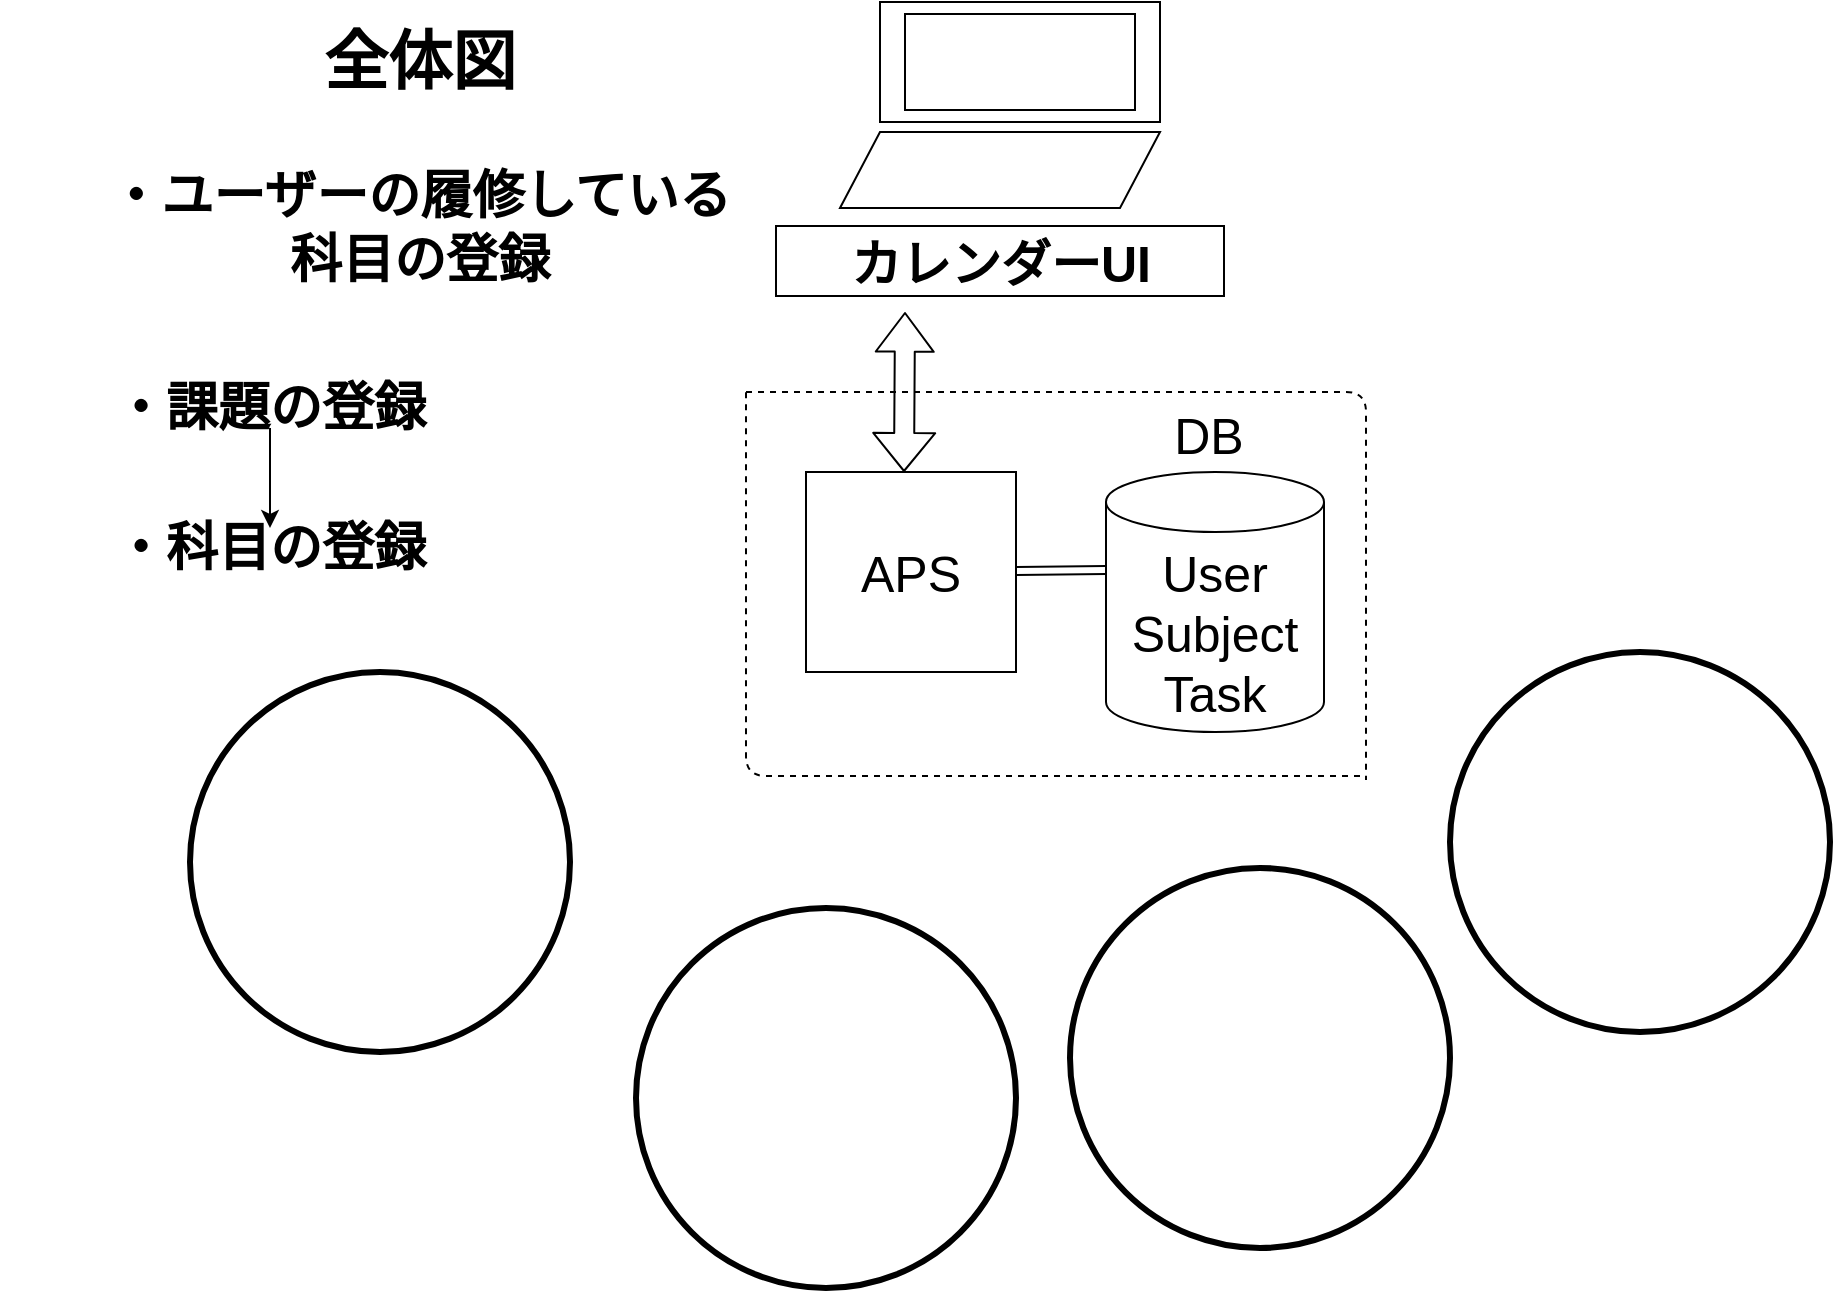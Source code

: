 <mxfile>
    <diagram id="QbynmC-79arP5-CReBdr" name="ページ1">
        <mxGraphModel dx="1837" dy="607" grid="0" gridSize="10" guides="1" tooltips="1" connect="1" arrows="1" fold="1" page="1" pageScale="1" pageWidth="980" pageHeight="1390" background="#ffffff" math="0" shadow="0">
            <root>
                <mxCell id="0"/>
                <mxCell id="1" parent="0"/>
                <mxCell id="2" value="" style="shape=cylinder3;whiteSpace=wrap;html=1;boundedLbl=1;backgroundOutline=1;size=15;" parent="1" vertex="1">
                    <mxGeometry x="518" y="292" width="109" height="130" as="geometry"/>
                </mxCell>
                <mxCell id="3" value="" style="shape=flexArrow;endArrow=classic;startArrow=classic;html=1;startWidth=18;startSize=6.11;strokeColor=#000000;" parent="1" edge="1">
                    <mxGeometry width="100" height="100" relative="1" as="geometry">
                        <mxPoint x="417.5" y="212" as="sourcePoint"/>
                        <mxPoint x="417" y="292" as="targetPoint"/>
                        <Array as="points"/>
                    </mxGeometry>
                </mxCell>
                <mxCell id="4" value="" style="shape=link;html=1;" parent="1" edge="1">
                    <mxGeometry width="100" relative="1" as="geometry">
                        <mxPoint x="468" y="341.5" as="sourcePoint"/>
                        <mxPoint x="518" y="341" as="targetPoint"/>
                    </mxGeometry>
                </mxCell>
                <mxCell id="10" value="" style="endArrow=none;dashed=1;html=1;strokeColor=#000000;" parent="1" edge="1">
                    <mxGeometry width="50" height="50" relative="1" as="geometry">
                        <mxPoint x="338" y="252" as="sourcePoint"/>
                        <mxPoint x="648" y="446" as="targetPoint"/>
                        <Array as="points">
                            <mxPoint x="648" y="252"/>
                            <mxPoint x="648" y="331"/>
                        </Array>
                    </mxGeometry>
                </mxCell>
                <mxCell id="11" value="" style="endArrow=none;dashed=1;html=1;strokeColor=#000000;" parent="1" edge="1">
                    <mxGeometry width="50" height="50" relative="1" as="geometry">
                        <mxPoint x="645" y="444" as="sourcePoint"/>
                        <mxPoint x="338" y="252" as="targetPoint"/>
                        <Array as="points">
                            <mxPoint x="338" y="444"/>
                        </Array>
                    </mxGeometry>
                </mxCell>
                <mxCell id="12" value="" style="whiteSpace=wrap;html=1;aspect=fixed;" parent="1" vertex="1">
                    <mxGeometry x="368" y="292" width="105" height="100" as="geometry"/>
                </mxCell>
                <mxCell id="13" value="" style="rounded=0;whiteSpace=wrap;html=1;" parent="1" vertex="1">
                    <mxGeometry x="353" y="169" width="224" height="35" as="geometry"/>
                </mxCell>
                <mxCell id="17" value="カレンダーUI" style="text;strokeColor=none;fillColor=none;html=1;fontSize=25;fontStyle=1;verticalAlign=middle;align=center;" parent="1" vertex="1">
                    <mxGeometry x="392.5" y="171.5" width="145" height="30" as="geometry"/>
                </mxCell>
                <mxCell id="37" style="edgeStyle=none;html=1;exitX=0;exitY=1;exitDx=0;exitDy=0;fontSize=25;" parent="1" source="18" target="36" edge="1">
                    <mxGeometry relative="1" as="geometry"/>
                </mxCell>
                <mxCell id="18" value="" style="shape=parallelogram;perimeter=parallelogramPerimeter;whiteSpace=wrap;html=1;fixedSize=1;fontSize=25;" parent="1" vertex="1">
                    <mxGeometry x="385" y="122" width="160" height="38" as="geometry"/>
                </mxCell>
                <mxCell id="19" value="" style="rounded=0;whiteSpace=wrap;html=1;fontSize=25;" parent="1" vertex="1">
                    <mxGeometry x="405" y="57" width="140" height="60" as="geometry"/>
                </mxCell>
                <mxCell id="20" value="" style="rounded=0;whiteSpace=wrap;html=1;fontSize=25;" parent="1" vertex="1">
                    <mxGeometry x="417.5" y="63" width="115" height="48" as="geometry"/>
                </mxCell>
                <mxCell id="22" value="DB&lt;br&gt;" style="text;html=1;strokeColor=none;fillColor=none;align=center;verticalAlign=middle;whiteSpace=wrap;rounded=0;fontSize=25;fontColor=#000000;" parent="1" vertex="1">
                    <mxGeometry x="547" y="263" width="45" height="20" as="geometry"/>
                </mxCell>
                <mxCell id="25" value="User" style="text;html=1;strokeColor=none;fillColor=none;align=center;verticalAlign=middle;whiteSpace=wrap;rounded=0;fontSize=25;" parent="1" vertex="1">
                    <mxGeometry x="550" y="332.5" width="45" height="19" as="geometry"/>
                </mxCell>
                <mxCell id="27" value="Task" style="text;html=1;strokeColor=none;fillColor=none;align=center;verticalAlign=middle;whiteSpace=wrap;rounded=0;fontSize=25;" parent="1" vertex="1">
                    <mxGeometry x="550" y="392" width="45" height="20" as="geometry"/>
                </mxCell>
                <mxCell id="28" value="Subject" style="text;html=1;strokeColor=none;fillColor=none;align=center;verticalAlign=middle;whiteSpace=wrap;rounded=0;fontSize=25;" parent="1" vertex="1">
                    <mxGeometry x="550" y="362" width="45" height="20" as="geometry"/>
                </mxCell>
                <mxCell id="31" value="APS" style="text;html=1;strokeColor=none;fillColor=none;align=center;verticalAlign=middle;whiteSpace=wrap;rounded=0;fontSize=25;" parent="1" vertex="1">
                    <mxGeometry x="398" y="332" width="45" height="20" as="geometry"/>
                </mxCell>
                <mxCell id="34" value="&lt;b&gt;&lt;font style=&quot;font-size: 32px&quot;&gt;全体図&lt;/font&gt;&lt;/b&gt;" style="text;html=1;strokeColor=none;fillColor=none;align=center;verticalAlign=middle;whiteSpace=wrap;rounded=0;fontSize=25;fontColor=#000000;" parent="1" vertex="1">
                    <mxGeometry x="110" y="77" width="130" height="20" as="geometry"/>
                </mxCell>
                <mxCell id="36" value="&lt;font style=&quot;font-size: 26px&quot;&gt;・ユーザーの履修している&lt;br&gt;科目の登録&lt;/font&gt;" style="text;html=1;strokeColor=none;fillColor=none;align=center;verticalAlign=middle;whiteSpace=wrap;rounded=0;fontSize=25;fontColor=#000000;fontStyle=1" parent="1" vertex="1">
                    <mxGeometry x="-35" y="160" width="420" height="20" as="geometry"/>
                </mxCell>
                <mxCell id="47" value="" style="edgeStyle=none;html=1;" edge="1" parent="1" source="40" target="41">
                    <mxGeometry relative="1" as="geometry"/>
                </mxCell>
                <mxCell id="40" value="&lt;font style=&quot;font-size: 26px&quot;&gt;・課題の登録&lt;/font&gt;" style="text;html=1;strokeColor=none;fillColor=none;align=center;verticalAlign=middle;whiteSpace=wrap;rounded=0;fontSize=25;fontColor=#000000;fontStyle=1" parent="1" vertex="1">
                    <mxGeometry x="20" y="250" width="160" height="20" as="geometry"/>
                </mxCell>
                <mxCell id="41" value="&lt;font style=&quot;font-size: 26px&quot;&gt;・科目の登録&lt;/font&gt;" style="text;html=1;strokeColor=none;fillColor=none;align=center;verticalAlign=middle;whiteSpace=wrap;rounded=0;fontSize=25;fontColor=#000000;fontStyle=1" parent="1" vertex="1">
                    <mxGeometry x="20" y="320" width="160" height="20" as="geometry"/>
                </mxCell>
                <mxCell id="43" value="" style="ellipse;whiteSpace=wrap;html=1;aspect=fixed;fontSize=25;fillColor=none;strokeColor=#000000;strokeWidth=3;" parent="1" vertex="1">
                    <mxGeometry x="500" y="490" width="190" height="190" as="geometry"/>
                </mxCell>
                <mxCell id="46" value="" style="ellipse;whiteSpace=wrap;html=1;aspect=fixed;fontSize=25;fillColor=none;perimeterSpacing=0;strokeWidth=3;strokeColor=#000000;" parent="1" vertex="1">
                    <mxGeometry x="690" y="382" width="190" height="190" as="geometry"/>
                </mxCell>
                <mxCell id="UMbrKBmcJjreXiSFzlcf-47" value="" style="ellipse;whiteSpace=wrap;html=1;aspect=fixed;fontSize=25;fillColor=none;strokeColor=#000000;strokeWidth=3;" parent="1" vertex="1">
                    <mxGeometry x="60" y="392" width="190" height="190" as="geometry"/>
                </mxCell>
                <mxCell id="UMbrKBmcJjreXiSFzlcf-48" value="" style="ellipse;whiteSpace=wrap;html=1;aspect=fixed;fontSize=25;fillColor=none;strokeColor=#000000;strokeWidth=3;" parent="1" vertex="1">
                    <mxGeometry x="283" y="510" width="190" height="190" as="geometry"/>
                </mxCell>
            </root>
        </mxGraphModel>
    </diagram>
</mxfile>